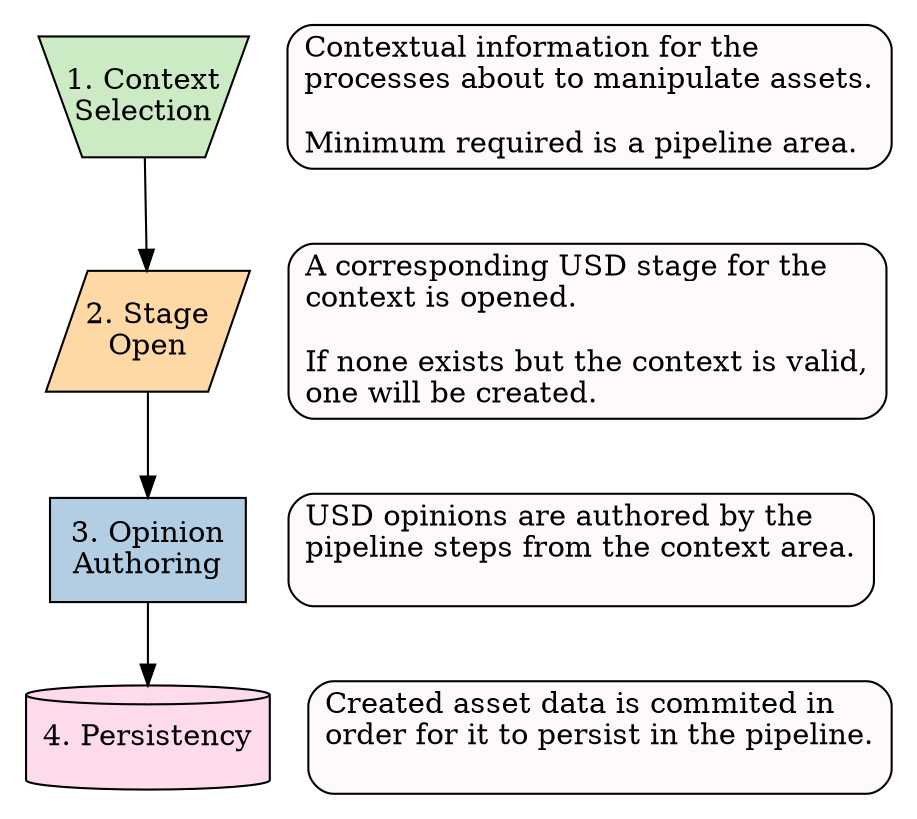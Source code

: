digraph data_creation {
    bgcolor=invis
    newrank=true
    subgraph cluster_steps {
        color=invis margin=0
        node [colorscheme=pastel19 style=filled]
        context [shape=invtrapezium fillcolor=3 label="1. Context\nSelection" height=.8 width=1.4 fixedsize=true]
        stage [shape=parallelogram label="2. Stage\nOpen" height=.8 width=1.3 fillcolor=5 fixedsize=true]
        opinion [shape=box label="3. Opinion\nAuthoring" height=0.7 width=1.3 fillcolor=2]
        persistency [shape=cylinder label="4. Persistency" height=0.7 width=1.2 fillcolor=8]
        context -> stage -> opinion -> persistency
    }
    subgraph cluster_descriptions{
        color=invis margin=0
        node [shape=box style="rounded,filled" fillcolor=snow]
        context_description stage_description opinion_description persistency_description
        context_description [label="Contextual information for the\lprocesses about to manipulate assets.\l\lMinimum required is a pipeline area.\l"]
        stage_description [label="A corresponding USD stage for the\lcontext is opened.\l\lIf none exists but the context is valid,\lone will be created.\l"]
        opinion_description [label="USD opinions are authored by the\lpipeline steps from the context area.\l\l"]
        persistency_description [label="Created asset data is commited in\lorder for it to persist in the pipeline.\l\l"]
    }
    context -> context_description [style=invis]
    {rank=same context context_description}
    stage -> stage_description [style=invis]
    {rank=same stage stage_description}
    opinion -> opinion_description [style=invis]
    {rank=same opinion opinion_description}
    persistency -> persistency_description [style=invis]
    {rank=same persistency persistency_description}
}
